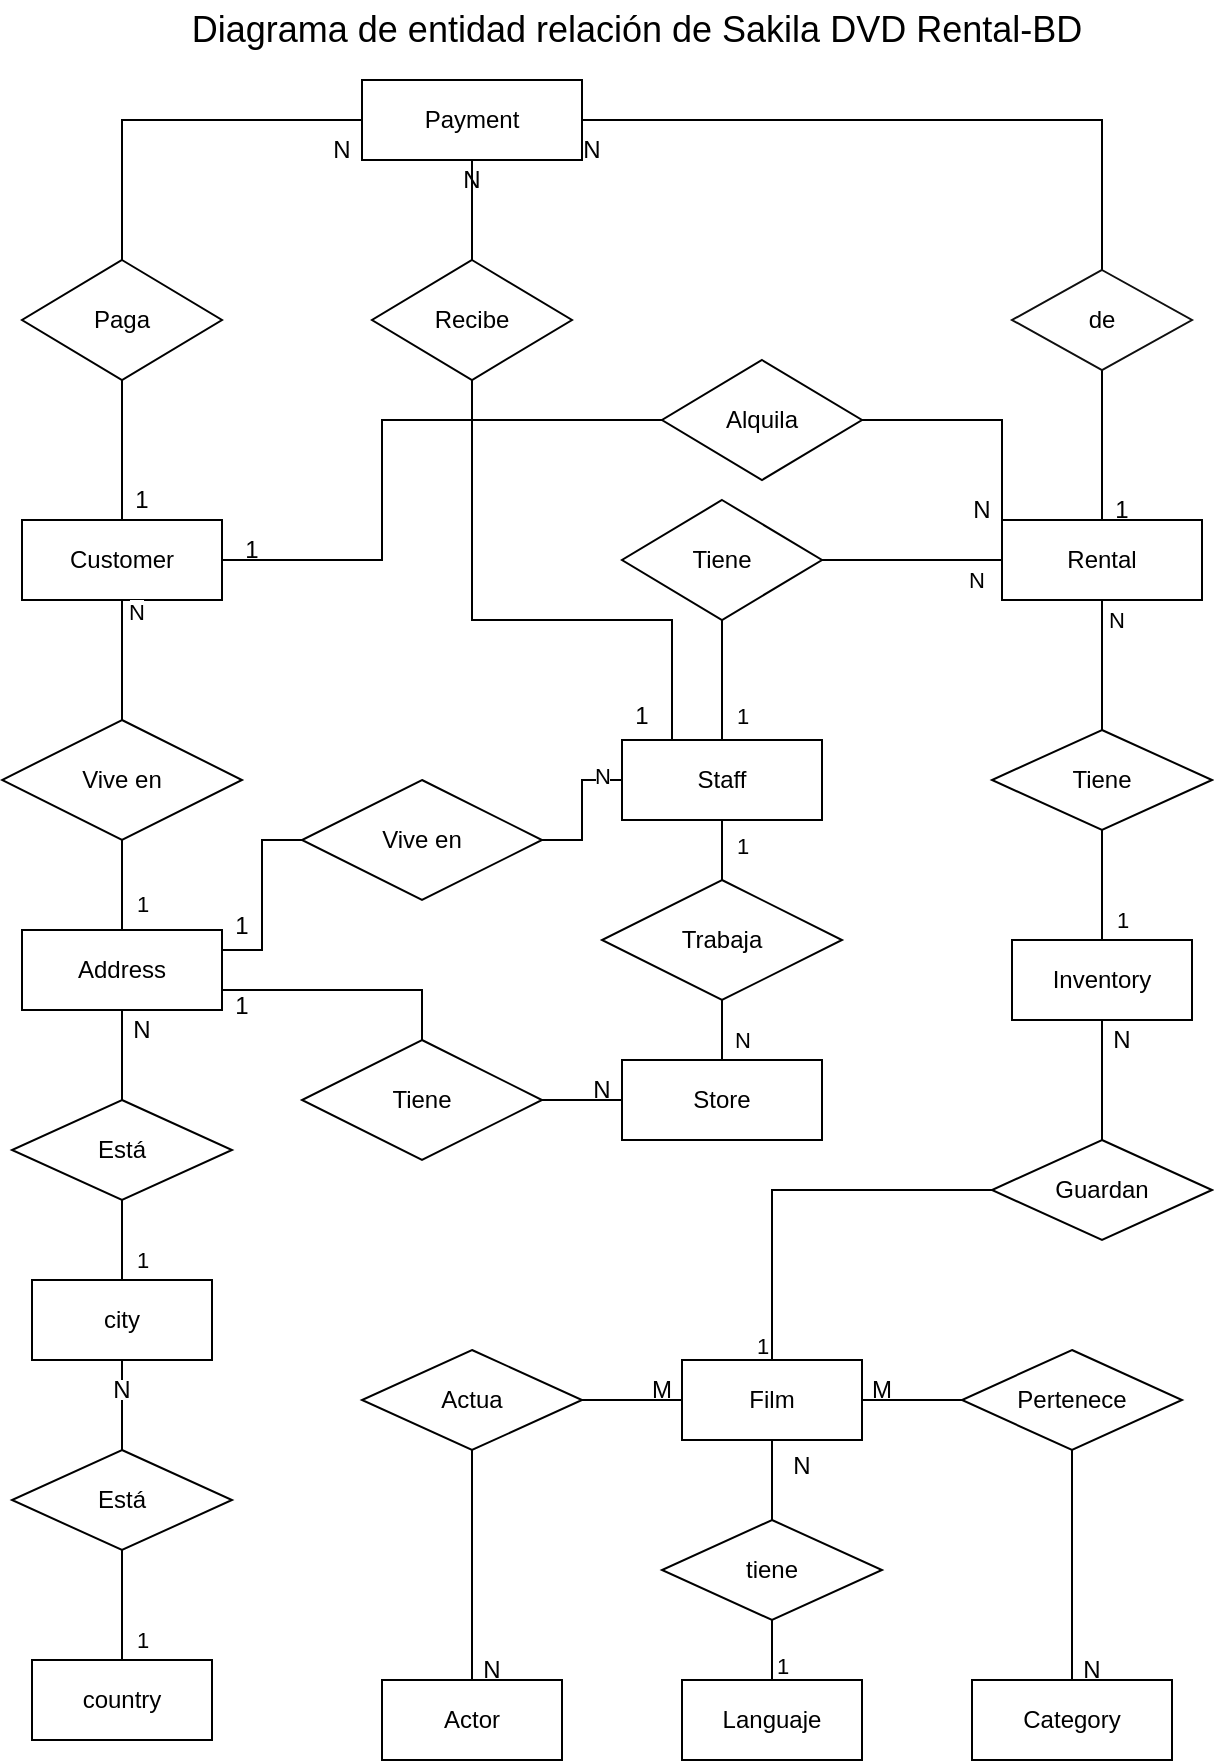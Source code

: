<mxfile version="21.3.7" type="google">
  <diagram id="R2lEEEUBdFMjLlhIrx00" name="Page-1">
    <mxGraphModel grid="1" page="1" gridSize="10" guides="1" tooltips="1" connect="1" arrows="1" fold="1" pageScale="1" pageWidth="850" pageHeight="1100" math="0" shadow="0" extFonts="Permanent Marker^https://fonts.googleapis.com/css?family=Permanent+Marker">
      <root>
        <mxCell id="0" />
        <mxCell id="1" parent="0" />
        <mxCell id="6pKmyGxvdpUdLlEuxZki-1" value="Rental" style="whiteSpace=wrap;html=1;align=center;" vertex="1" parent="1">
          <mxGeometry x="550" y="280" width="100" height="40" as="geometry" />
        </mxCell>
        <mxCell id="6ZyW0sAJE0HRgdwCqhg4-4" style="edgeStyle=orthogonalEdgeStyle;rounded=0;orthogonalLoop=1;jettySize=auto;html=1;entryX=0;entryY=0.5;entryDx=0;entryDy=0;endArrow=none;endFill=0;" edge="1" parent="1" source="6pKmyGxvdpUdLlEuxZki-7" target="6ZyW0sAJE0HRgdwCqhg4-5">
          <mxGeometry relative="1" as="geometry">
            <mxPoint x="300" y="240" as="targetPoint" />
            <Array as="points">
              <mxPoint x="240" y="300" />
              <mxPoint x="240" y="230" />
            </Array>
          </mxGeometry>
        </mxCell>
        <mxCell id="6ZyW0sAJE0HRgdwCqhg4-11" style="edgeStyle=orthogonalEdgeStyle;rounded=0;orthogonalLoop=1;jettySize=auto;html=1;endArrow=none;endFill=0;" edge="1" parent="1" source="6pKmyGxvdpUdLlEuxZki-7" target="6pKmyGxvdpUdLlEuxZki-33">
          <mxGeometry relative="1" as="geometry" />
        </mxCell>
        <mxCell id="6pKmyGxvdpUdLlEuxZki-7" value="Customer" style="whiteSpace=wrap;html=1;align=center;" vertex="1" parent="1">
          <mxGeometry x="60" y="280" width="100" height="40" as="geometry" />
        </mxCell>
        <mxCell id="6pKmyGxvdpUdLlEuxZki-13" value="" style="endArrow=none;html=1;rounded=0;entryX=0;entryY=0.5;entryDx=0;entryDy=0;exitX=1;exitY=0.5;exitDx=0;exitDy=0;" edge="1" parent="1" source="6ZyW0sAJE0HRgdwCqhg4-7" target="6pKmyGxvdpUdLlEuxZki-1">
          <mxGeometry relative="1" as="geometry">
            <mxPoint x="470" y="300" as="sourcePoint" />
            <mxPoint x="500" y="300" as="targetPoint" />
          </mxGeometry>
        </mxCell>
        <mxCell id="6pKmyGxvdpUdLlEuxZki-16" value="N" style="edgeLabel;html=1;align=center;verticalAlign=middle;resizable=0;points=[];" vertex="1" connectable="0" parent="6pKmyGxvdpUdLlEuxZki-13">
          <mxGeometry x="0.32" y="-1" relative="1" as="geometry">
            <mxPoint x="17" y="9" as="offset" />
          </mxGeometry>
        </mxCell>
        <mxCell id="hH_n0KKbAxWxpdyZoROu-49" value="N" style="edgeLabel;html=1;align=center;verticalAlign=middle;resizable=0;points=[];" vertex="1" connectable="0" parent="6pKmyGxvdpUdLlEuxZki-13">
          <mxGeometry x="0.32" y="-1" relative="1" as="geometry">
            <mxPoint x="87" y="29" as="offset" />
          </mxGeometry>
        </mxCell>
        <mxCell id="6ZyW0sAJE0HRgdwCqhg4-20" style="edgeStyle=orthogonalEdgeStyle;rounded=0;orthogonalLoop=1;jettySize=auto;html=1;entryX=1;entryY=0.5;entryDx=0;entryDy=0;endArrow=none;endFill=0;" edge="1" parent="1" source="6pKmyGxvdpUdLlEuxZki-22" target="VFMVXamjBh_9oBxiHtGt-1">
          <mxGeometry relative="1" as="geometry" />
        </mxCell>
        <mxCell id="6pKmyGxvdpUdLlEuxZki-22" value="Staff" style="whiteSpace=wrap;html=1;align=center;" vertex="1" parent="1">
          <mxGeometry x="360" y="390" width="100" height="40" as="geometry" />
        </mxCell>
        <mxCell id="6ZyW0sAJE0HRgdwCqhg4-12" style="edgeStyle=orthogonalEdgeStyle;rounded=0;orthogonalLoop=1;jettySize=auto;html=1;entryX=0.5;entryY=0;entryDx=0;entryDy=0;endArrow=none;endFill=0;" edge="1" parent="1" source="6pKmyGxvdpUdLlEuxZki-32" target="hH_n0KKbAxWxpdyZoROu-59">
          <mxGeometry relative="1" as="geometry" />
        </mxCell>
        <mxCell id="6pKmyGxvdpUdLlEuxZki-32" value="Address" style="whiteSpace=wrap;html=1;align=center;" vertex="1" parent="1">
          <mxGeometry x="60" y="485" width="100" height="40" as="geometry" />
        </mxCell>
        <mxCell id="6pKmyGxvdpUdLlEuxZki-33" value="Vive en" style="shape=rhombus;perimeter=rhombusPerimeter;whiteSpace=wrap;html=1;align=center;" vertex="1" parent="1">
          <mxGeometry x="50" y="380" width="120" height="60" as="geometry" />
        </mxCell>
        <mxCell id="6pKmyGxvdpUdLlEuxZki-37" value="1" style="endArrow=none;html=1;rounded=0;entryX=0.5;entryY=1;entryDx=0;entryDy=0;exitX=0.5;exitY=0;exitDx=0;exitDy=0;" edge="1" parent="1" source="6pKmyGxvdpUdLlEuxZki-32" target="6pKmyGxvdpUdLlEuxZki-33">
          <mxGeometry x="-0.429" y="-10" relative="1" as="geometry">
            <mxPoint x="-320" y="430" as="sourcePoint" />
            <mxPoint x="-160" y="430" as="targetPoint" />
            <mxPoint as="offset" />
          </mxGeometry>
        </mxCell>
        <mxCell id="6ZyW0sAJE0HRgdwCqhg4-19" style="edgeStyle=orthogonalEdgeStyle;rounded=0;orthogonalLoop=1;jettySize=auto;html=1;entryX=1;entryY=0.5;entryDx=0;entryDy=0;endArrow=none;endFill=0;" edge="1" parent="1" source="6pKmyGxvdpUdLlEuxZki-47" target="6pKmyGxvdpUdLlEuxZki-69">
          <mxGeometry relative="1" as="geometry" />
        </mxCell>
        <mxCell id="6pKmyGxvdpUdLlEuxZki-47" value="Store" style="whiteSpace=wrap;html=1;align=center;" vertex="1" parent="1">
          <mxGeometry x="360" y="550" width="100" height="40" as="geometry" />
        </mxCell>
        <mxCell id="6pKmyGxvdpUdLlEuxZki-60" value="" style="endArrow=none;html=1;rounded=0;entryX=0.5;entryY=1;entryDx=0;entryDy=0;exitX=0.5;exitY=0;exitDx=0;exitDy=0;" edge="1" parent="1" source="6pKmyGxvdpUdLlEuxZki-22">
          <mxGeometry relative="1" as="geometry">
            <mxPoint x="410" y="390" as="sourcePoint" />
            <mxPoint x="410" y="330" as="targetPoint" />
          </mxGeometry>
        </mxCell>
        <mxCell id="6pKmyGxvdpUdLlEuxZki-64" value="1" style="edgeLabel;html=1;align=center;verticalAlign=middle;resizable=0;points=[];" vertex="1" connectable="0" parent="6pKmyGxvdpUdLlEuxZki-60">
          <mxGeometry x="-0.374" y="2" relative="1" as="geometry">
            <mxPoint x="12" y="7" as="offset" />
          </mxGeometry>
        </mxCell>
        <mxCell id="hH_n0KKbAxWxpdyZoROu-42" value="1" style="edgeLabel;html=1;align=center;verticalAlign=middle;resizable=0;points=[];" vertex="1" connectable="0" parent="6pKmyGxvdpUdLlEuxZki-60">
          <mxGeometry x="-0.374" y="2" relative="1" as="geometry">
            <mxPoint x="32" y="482" as="offset" />
          </mxGeometry>
        </mxCell>
        <mxCell id="hH_n0KKbAxWxpdyZoROu-48" value="1" style="edgeLabel;html=1;align=center;verticalAlign=middle;resizable=0;points=[];" vertex="1" connectable="0" parent="6pKmyGxvdpUdLlEuxZki-60">
          <mxGeometry x="-0.374" y="2" relative="1" as="geometry">
            <mxPoint x="202" y="109" as="offset" />
          </mxGeometry>
        </mxCell>
        <mxCell id="hH_n0KKbAxWxpdyZoROu-52" value="1" style="edgeLabel;html=1;align=center;verticalAlign=middle;resizable=0;points=[];" vertex="1" connectable="0" parent="6pKmyGxvdpUdLlEuxZki-60">
          <mxGeometry x="-0.374" y="2" relative="1" as="geometry">
            <mxPoint x="22" y="322" as="offset" />
          </mxGeometry>
        </mxCell>
        <mxCell id="hH_n0KKbAxWxpdyZoROu-64" value="1" style="edgeLabel;html=1;align=center;verticalAlign=middle;resizable=0;points=[];" vertex="1" connectable="0" parent="6pKmyGxvdpUdLlEuxZki-60">
          <mxGeometry x="-0.374" y="2" relative="1" as="geometry">
            <mxPoint x="-288" y="279" as="offset" />
          </mxGeometry>
        </mxCell>
        <mxCell id="hH_n0KKbAxWxpdyZoROu-75" value="1" style="edgeLabel;html=1;align=center;verticalAlign=middle;resizable=0;points=[];" vertex="1" connectable="0" parent="6pKmyGxvdpUdLlEuxZki-60">
          <mxGeometry x="-0.374" y="2" relative="1" as="geometry">
            <mxPoint x="-288" y="469" as="offset" />
          </mxGeometry>
        </mxCell>
        <mxCell id="6pKmyGxvdpUdLlEuxZki-65" value="Trabaja" style="shape=rhombus;perimeter=rhombusPerimeter;whiteSpace=wrap;html=1;align=center;" vertex="1" parent="1">
          <mxGeometry x="350" y="460" width="120" height="60" as="geometry" />
        </mxCell>
        <mxCell id="6pKmyGxvdpUdLlEuxZki-66" value="1" style="endArrow=none;html=1;rounded=0;exitX=0.5;exitY=1;exitDx=0;exitDy=0;entryX=0.5;entryY=0;entryDx=0;entryDy=0;" edge="1" parent="1" source="6pKmyGxvdpUdLlEuxZki-22" target="6pKmyGxvdpUdLlEuxZki-65">
          <mxGeometry x="-0.143" y="10" relative="1" as="geometry">
            <mxPoint x="510" y="470" as="sourcePoint" />
            <mxPoint x="670" y="470" as="targetPoint" />
            <mxPoint as="offset" />
          </mxGeometry>
        </mxCell>
        <mxCell id="6pKmyGxvdpUdLlEuxZki-67" value="N" style="endArrow=none;html=1;rounded=0;entryX=0.5;entryY=0;entryDx=0;entryDy=0;exitX=0.5;exitY=1;exitDx=0;exitDy=0;" edge="1" parent="1" source="6pKmyGxvdpUdLlEuxZki-65" target="6pKmyGxvdpUdLlEuxZki-47">
          <mxGeometry x="0.333" y="10" relative="1" as="geometry">
            <mxPoint x="410" y="530" as="sourcePoint" />
            <mxPoint x="670" y="470" as="targetPoint" />
            <mxPoint as="offset" />
          </mxGeometry>
        </mxCell>
        <mxCell id="6ZyW0sAJE0HRgdwCqhg4-18" style="edgeStyle=orthogonalEdgeStyle;rounded=0;orthogonalLoop=1;jettySize=auto;html=1;entryX=1;entryY=0.75;entryDx=0;entryDy=0;endArrow=none;endFill=0;" edge="1" parent="1" source="6pKmyGxvdpUdLlEuxZki-69" target="6pKmyGxvdpUdLlEuxZki-32">
          <mxGeometry relative="1" as="geometry">
            <Array as="points">
              <mxPoint x="260" y="515" />
            </Array>
          </mxGeometry>
        </mxCell>
        <mxCell id="6pKmyGxvdpUdLlEuxZki-69" value="Tiene" style="shape=rhombus;perimeter=rhombusPerimeter;whiteSpace=wrap;html=1;align=center;" vertex="1" parent="1">
          <mxGeometry x="200" y="540" width="120" height="60" as="geometry" />
        </mxCell>
        <mxCell id="6ZyW0sAJE0HRgdwCqhg4-1" style="edgeStyle=orthogonalEdgeStyle;rounded=0;orthogonalLoop=1;jettySize=auto;html=1;entryX=0.5;entryY=0;entryDx=0;entryDy=0;endArrow=none;endFill=0;" edge="1" parent="1" source="hH_n0KKbAxWxpdyZoROu-1" target="hH_n0KKbAxWxpdyZoROu-12">
          <mxGeometry relative="1" as="geometry" />
        </mxCell>
        <mxCell id="6ZyW0sAJE0HRgdwCqhg4-9" style="edgeStyle=orthogonalEdgeStyle;rounded=0;orthogonalLoop=1;jettySize=auto;html=1;entryX=0.5;entryY=0;entryDx=0;entryDy=0;endArrow=none;endFill=0;" edge="1" parent="1" source="hH_n0KKbAxWxpdyZoROu-1" target="hH_n0KKbAxWxpdyZoROu-7">
          <mxGeometry relative="1" as="geometry" />
        </mxCell>
        <mxCell id="hH_n0KKbAxWxpdyZoROu-1" value="Payment" style="rounded=0;whiteSpace=wrap;html=1;" vertex="1" parent="1">
          <mxGeometry x="230" y="60" width="110" height="40" as="geometry" />
        </mxCell>
        <mxCell id="hH_n0KKbAxWxpdyZoROu-4" value="1" style="text;html=1;strokeColor=none;fillColor=none;align=center;verticalAlign=middle;whiteSpace=wrap;rounded=0;" vertex="1" parent="1">
          <mxGeometry x="110" y="260" width="20" height="20" as="geometry" />
        </mxCell>
        <mxCell id="hH_n0KKbAxWxpdyZoROu-5" value="N" style="text;html=1;strokeColor=none;fillColor=none;align=center;verticalAlign=middle;whiteSpace=wrap;rounded=0;" vertex="1" parent="1">
          <mxGeometry x="270" y="100" width="30" height="20" as="geometry" />
        </mxCell>
        <mxCell id="6ZyW0sAJE0HRgdwCqhg4-10" style="edgeStyle=orthogonalEdgeStyle;rounded=0;orthogonalLoop=1;jettySize=auto;html=1;endArrow=none;endFill=0;" edge="1" parent="1" source="hH_n0KKbAxWxpdyZoROu-7" target="6pKmyGxvdpUdLlEuxZki-7">
          <mxGeometry relative="1" as="geometry" />
        </mxCell>
        <mxCell id="hH_n0KKbAxWxpdyZoROu-7" value="Paga" style="rhombus;whiteSpace=wrap;html=1;" vertex="1" parent="1">
          <mxGeometry x="60" y="150" width="100" height="60" as="geometry" />
        </mxCell>
        <mxCell id="hH_n0KKbAxWxpdyZoROu-10" value="1" style="text;html=1;strokeColor=none;fillColor=none;align=center;verticalAlign=middle;whiteSpace=wrap;rounded=0;" vertex="1" parent="1">
          <mxGeometry x="360" y="370" width="20" height="15" as="geometry" />
        </mxCell>
        <mxCell id="hH_n0KKbAxWxpdyZoROu-11" value="N" style="text;html=1;strokeColor=none;fillColor=none;align=center;verticalAlign=middle;whiteSpace=wrap;rounded=0;" vertex="1" parent="1">
          <mxGeometry x="530" y="270" width="20" height="10" as="geometry" />
        </mxCell>
        <mxCell id="6ZyW0sAJE0HRgdwCqhg4-3" style="edgeStyle=orthogonalEdgeStyle;rounded=0;orthogonalLoop=1;jettySize=auto;html=1;endArrow=none;endFill=0;" edge="1" parent="1" source="hH_n0KKbAxWxpdyZoROu-12" target="6pKmyGxvdpUdLlEuxZki-1">
          <mxGeometry relative="1" as="geometry" />
        </mxCell>
        <mxCell id="hH_n0KKbAxWxpdyZoROu-12" value="de" style="rhombus;whiteSpace=wrap;html=1;strokeColor=#0F0F0F;" vertex="1" parent="1">
          <mxGeometry x="555" y="155" width="90" height="50" as="geometry" />
        </mxCell>
        <mxCell id="hH_n0KKbAxWxpdyZoROu-15" value="" style="endArrow=none;html=1;rounded=0;entryX=0.5;entryY=0;entryDx=0;entryDy=0;exitX=0.5;exitY=0;exitDx=0;exitDy=0;" edge="1" parent="1" source="hH_n0KKbAxWxpdyZoROu-5" target="hH_n0KKbAxWxpdyZoROu-13">
          <mxGeometry width="50" height="50" relative="1" as="geometry">
            <mxPoint x="260" y="210" as="sourcePoint" />
            <mxPoint x="550" y="280" as="targetPoint" />
            <Array as="points" />
          </mxGeometry>
        </mxCell>
        <mxCell id="6ZyW0sAJE0HRgdwCqhg4-8" style="edgeStyle=orthogonalEdgeStyle;rounded=0;orthogonalLoop=1;jettySize=auto;html=1;endArrow=none;endFill=0;entryX=0.25;entryY=0;entryDx=0;entryDy=0;exitX=0.5;exitY=1;exitDx=0;exitDy=0;" edge="1" parent="1" source="hH_n0KKbAxWxpdyZoROu-13" target="6pKmyGxvdpUdLlEuxZki-22">
          <mxGeometry relative="1" as="geometry">
            <mxPoint x="380" y="380" as="targetPoint" />
            <Array as="points">
              <mxPoint x="285" y="330" />
              <mxPoint x="385" y="330" />
            </Array>
          </mxGeometry>
        </mxCell>
        <mxCell id="hH_n0KKbAxWxpdyZoROu-13" value="Recibe" style="rhombus;whiteSpace=wrap;html=1;" vertex="1" parent="1">
          <mxGeometry x="235" y="150" width="100" height="60" as="geometry" />
        </mxCell>
        <mxCell id="hH_n0KKbAxWxpdyZoROu-18" value="N" style="text;html=1;strokeColor=none;fillColor=none;align=center;verticalAlign=middle;whiteSpace=wrap;rounded=0;" vertex="1" parent="1">
          <mxGeometry x="340" y="80" width="10" height="30" as="geometry" />
        </mxCell>
        <mxCell id="hH_n0KKbAxWxpdyZoROu-19" value="N" style="text;html=1;strokeColor=none;fillColor=none;align=center;verticalAlign=middle;whiteSpace=wrap;rounded=0;" vertex="1" parent="1">
          <mxGeometry x="210" y="90" width="20" height="10" as="geometry" />
        </mxCell>
        <mxCell id="hH_n0KKbAxWxpdyZoROu-20" value="Actor" style="rounded=0;whiteSpace=wrap;html=1;" vertex="1" parent="1">
          <mxGeometry x="240" y="860" width="90" height="40" as="geometry" />
        </mxCell>
        <mxCell id="6ZyW0sAJE0HRgdwCqhg4-23" style="edgeStyle=orthogonalEdgeStyle;rounded=0;orthogonalLoop=1;jettySize=auto;html=1;endArrow=none;endFill=0;" edge="1" parent="1" source="hH_n0KKbAxWxpdyZoROu-25" target="hH_n0KKbAxWxpdyZoROu-35">
          <mxGeometry relative="1" as="geometry" />
        </mxCell>
        <mxCell id="hH_n0KKbAxWxpdyZoROu-25" value="Film" style="rounded=0;whiteSpace=wrap;html=1;" vertex="1" parent="1">
          <mxGeometry x="390" y="700" width="90" height="40" as="geometry" />
        </mxCell>
        <mxCell id="hH_n0KKbAxWxpdyZoROu-26" value="" style="endArrow=none;html=1;rounded=0;exitX=1;exitY=0.5;exitDx=0;exitDy=0;entryX=0;entryY=0.5;entryDx=0;entryDy=0;" edge="1" parent="1" source="hH_n0KKbAxWxpdyZoROu-31" target="hH_n0KKbAxWxpdyZoROu-25">
          <mxGeometry width="50" height="50" relative="1" as="geometry">
            <mxPoint x="330" y="730" as="sourcePoint" />
            <mxPoint x="380" y="680" as="targetPoint" />
          </mxGeometry>
        </mxCell>
        <mxCell id="hH_n0KKbAxWxpdyZoROu-27" value="N" style="text;html=1;strokeColor=none;fillColor=none;align=center;verticalAlign=middle;whiteSpace=wrap;rounded=0;" vertex="1" parent="1">
          <mxGeometry x="280" y="850" width="30" height="10" as="geometry" />
        </mxCell>
        <mxCell id="hH_n0KKbAxWxpdyZoROu-28" value="M" style="text;html=1;strokeColor=none;fillColor=none;align=center;verticalAlign=middle;whiteSpace=wrap;rounded=0;" vertex="1" parent="1">
          <mxGeometry x="370" y="710" width="20" height="10" as="geometry" />
        </mxCell>
        <mxCell id="hH_n0KKbAxWxpdyZoROu-30" value="Category" style="rounded=0;whiteSpace=wrap;html=1;" vertex="1" parent="1">
          <mxGeometry x="535" y="860" width="100" height="40" as="geometry" />
        </mxCell>
        <mxCell id="hH_n0KKbAxWxpdyZoROu-32" value="" style="endArrow=none;html=1;rounded=0;exitX=0.5;exitY=0;exitDx=0;exitDy=0;entryX=0.5;entryY=1;entryDx=0;entryDy=0;" edge="1" parent="1" source="hH_n0KKbAxWxpdyZoROu-20" target="hH_n0KKbAxWxpdyZoROu-31">
          <mxGeometry width="50" height="50" relative="1" as="geometry">
            <mxPoint x="170" y="720" as="sourcePoint" />
            <mxPoint x="390" y="720" as="targetPoint" />
          </mxGeometry>
        </mxCell>
        <mxCell id="hH_n0KKbAxWxpdyZoROu-31" value="Actua" style="rhombus;whiteSpace=wrap;html=1;" vertex="1" parent="1">
          <mxGeometry x="230" y="695" width="110" height="50" as="geometry" />
        </mxCell>
        <mxCell id="6ZyW0sAJE0HRgdwCqhg4-24" style="edgeStyle=orthogonalEdgeStyle;rounded=0;orthogonalLoop=1;jettySize=auto;html=1;endArrow=none;endFill=0;" edge="1" parent="1" source="hH_n0KKbAxWxpdyZoROu-35" target="hH_n0KKbAxWxpdyZoROu-30">
          <mxGeometry relative="1" as="geometry" />
        </mxCell>
        <mxCell id="hH_n0KKbAxWxpdyZoROu-35" value="Pertenece" style="rhombus;whiteSpace=wrap;html=1;" vertex="1" parent="1">
          <mxGeometry x="530" y="695" width="110" height="50" as="geometry" />
        </mxCell>
        <mxCell id="hH_n0KKbAxWxpdyZoROu-37" value="Languaje" style="rounded=0;whiteSpace=wrap;html=1;" vertex="1" parent="1">
          <mxGeometry x="390" y="860" width="90" height="40" as="geometry" />
        </mxCell>
        <mxCell id="hH_n0KKbAxWxpdyZoROu-38" value="" style="endArrow=none;html=1;rounded=0;exitX=0.5;exitY=0;exitDx=0;exitDy=0;entryX=0.5;entryY=1;entryDx=0;entryDy=0;" edge="1" parent="1" source="hH_n0KKbAxWxpdyZoROu-45" target="hH_n0KKbAxWxpdyZoROu-25">
          <mxGeometry width="50" height="50" relative="1" as="geometry">
            <mxPoint x="330" y="730" as="sourcePoint" />
            <mxPoint x="380" y="680" as="targetPoint" />
          </mxGeometry>
        </mxCell>
        <mxCell id="hH_n0KKbAxWxpdyZoROu-39" value="N" style="text;html=1;strokeColor=none;fillColor=none;align=center;verticalAlign=middle;whiteSpace=wrap;rounded=0;" vertex="1" parent="1">
          <mxGeometry x="440" y="740" width="20" height="25" as="geometry" />
        </mxCell>
        <mxCell id="hH_n0KKbAxWxpdyZoROu-43" value="Inventory" style="rounded=0;whiteSpace=wrap;html=1;" vertex="1" parent="1">
          <mxGeometry x="555" y="490" width="90" height="40" as="geometry" />
        </mxCell>
        <mxCell id="hH_n0KKbAxWxpdyZoROu-44" value="" style="endArrow=none;html=1;rounded=0;entryX=0.5;entryY=1;entryDx=0;entryDy=0;exitX=0.5;exitY=0;exitDx=0;exitDy=0;" edge="1" parent="1" source="hH_n0KKbAxWxpdyZoROu-43" target="6pKmyGxvdpUdLlEuxZki-1">
          <mxGeometry width="50" height="50" relative="1" as="geometry">
            <mxPoint x="330" y="530" as="sourcePoint" />
            <mxPoint x="380" y="480" as="targetPoint" />
          </mxGeometry>
        </mxCell>
        <mxCell id="hH_n0KKbAxWxpdyZoROu-46" value="" style="endArrow=none;html=1;rounded=0;exitX=0.5;exitY=0;exitDx=0;exitDy=0;entryX=0.5;entryY=1;entryDx=0;entryDy=0;" edge="1" parent="1" source="hH_n0KKbAxWxpdyZoROu-37" target="hH_n0KKbAxWxpdyZoROu-45">
          <mxGeometry width="50" height="50" relative="1" as="geometry">
            <mxPoint x="435" y="860" as="sourcePoint" />
            <mxPoint x="435" y="740" as="targetPoint" />
          </mxGeometry>
        </mxCell>
        <mxCell id="hH_n0KKbAxWxpdyZoROu-45" value="tiene" style="rhombus;whiteSpace=wrap;html=1;" vertex="1" parent="1">
          <mxGeometry x="380" y="780" width="110" height="50" as="geometry" />
        </mxCell>
        <mxCell id="hH_n0KKbAxWxpdyZoROu-47" value="Tiene" style="rhombus;whiteSpace=wrap;html=1;" vertex="1" parent="1">
          <mxGeometry x="545" y="385" width="110" height="50" as="geometry" />
        </mxCell>
        <mxCell id="hH_n0KKbAxWxpdyZoROu-50" value="" style="endArrow=none;html=1;rounded=0;entryX=0.5;entryY=1;entryDx=0;entryDy=0;exitX=0.5;exitY=0;exitDx=0;exitDy=0;" edge="1" parent="1" source="hH_n0KKbAxWxpdyZoROu-54" target="hH_n0KKbAxWxpdyZoROu-43">
          <mxGeometry width="50" height="50" relative="1" as="geometry">
            <mxPoint x="330" y="630" as="sourcePoint" />
            <mxPoint x="380" y="580" as="targetPoint" />
            <Array as="points">
              <mxPoint x="600" y="580" />
            </Array>
          </mxGeometry>
        </mxCell>
        <mxCell id="hH_n0KKbAxWxpdyZoROu-51" value="N" style="text;html=1;strokeColor=none;fillColor=none;align=center;verticalAlign=middle;whiteSpace=wrap;rounded=0;" vertex="1" parent="1">
          <mxGeometry x="600" y="535" width="20" height="10" as="geometry" />
        </mxCell>
        <mxCell id="hH_n0KKbAxWxpdyZoROu-53" value="M" style="text;html=1;strokeColor=none;fillColor=none;align=center;verticalAlign=middle;whiteSpace=wrap;rounded=0;" vertex="1" parent="1">
          <mxGeometry x="480" y="710" width="20" height="10" as="geometry" />
        </mxCell>
        <mxCell id="6ZyW0sAJE0HRgdwCqhg4-22" style="edgeStyle=orthogonalEdgeStyle;rounded=0;orthogonalLoop=1;jettySize=auto;html=1;entryX=0.5;entryY=0;entryDx=0;entryDy=0;endArrow=none;endFill=0;" edge="1" parent="1" source="hH_n0KKbAxWxpdyZoROu-54" target="hH_n0KKbAxWxpdyZoROu-25">
          <mxGeometry relative="1" as="geometry" />
        </mxCell>
        <mxCell id="hH_n0KKbAxWxpdyZoROu-54" value="Guardan" style="rhombus;whiteSpace=wrap;html=1;" vertex="1" parent="1">
          <mxGeometry x="545" y="590" width="110" height="50" as="geometry" />
        </mxCell>
        <mxCell id="6ZyW0sAJE0HRgdwCqhg4-13" style="edgeStyle=orthogonalEdgeStyle;rounded=0;orthogonalLoop=1;jettySize=auto;html=1;entryX=0.5;entryY=0;entryDx=0;entryDy=0;endArrow=none;endFill=0;" edge="1" parent="1" source="hH_n0KKbAxWxpdyZoROu-59" target="hH_n0KKbAxWxpdyZoROu-61">
          <mxGeometry relative="1" as="geometry" />
        </mxCell>
        <mxCell id="hH_n0KKbAxWxpdyZoROu-59" value="Está" style="rhombus;whiteSpace=wrap;html=1;" vertex="1" parent="1">
          <mxGeometry x="55" y="570" width="110" height="50" as="geometry" />
        </mxCell>
        <mxCell id="hH_n0KKbAxWxpdyZoROu-62" value="" style="endArrow=none;html=1;rounded=0;" edge="1" parent="1" target="hH_n0KKbAxWxpdyZoROu-61">
          <mxGeometry width="50" height="50" relative="1" as="geometry">
            <mxPoint x="80" y="680" as="sourcePoint" />
            <mxPoint x="80" y="510" as="targetPoint" />
          </mxGeometry>
        </mxCell>
        <mxCell id="hH_n0KKbAxWxpdyZoROu-61" value="city" style="rounded=0;whiteSpace=wrap;html=1;" vertex="1" parent="1">
          <mxGeometry x="65" y="660" width="90" height="40" as="geometry" />
        </mxCell>
        <mxCell id="hH_n0KKbAxWxpdyZoROu-63" value="N" style="text;html=1;strokeColor=none;fillColor=none;align=center;verticalAlign=middle;whiteSpace=wrap;rounded=0;" vertex="1" parent="1">
          <mxGeometry x="110" y="530" width="20" height="10" as="geometry" />
        </mxCell>
        <mxCell id="hH_n0KKbAxWxpdyZoROu-65" value="country" style="rounded=0;whiteSpace=wrap;html=1;" vertex="1" parent="1">
          <mxGeometry x="65" y="850" width="90" height="40" as="geometry" />
        </mxCell>
        <mxCell id="6ZyW0sAJE0HRgdwCqhg4-15" style="edgeStyle=orthogonalEdgeStyle;rounded=0;orthogonalLoop=1;jettySize=auto;html=1;entryX=0.5;entryY=0;entryDx=0;entryDy=0;endArrow=none;endFill=0;" edge="1" parent="1" source="hH_n0KKbAxWxpdyZoROu-66" target="hH_n0KKbAxWxpdyZoROu-65">
          <mxGeometry relative="1" as="geometry" />
        </mxCell>
        <mxCell id="hH_n0KKbAxWxpdyZoROu-66" value="Está " style="rhombus;whiteSpace=wrap;html=1;" vertex="1" parent="1">
          <mxGeometry x="55" y="745" width="110" height="50" as="geometry" />
        </mxCell>
        <mxCell id="hH_n0KKbAxWxpdyZoROu-68" value="" style="endArrow=none;html=1;rounded=0;entryX=0.5;entryY=1;entryDx=0;entryDy=0;exitX=0.5;exitY=0;exitDx=0;exitDy=0;" edge="1" parent="1" source="hH_n0KKbAxWxpdyZoROu-74" target="hH_n0KKbAxWxpdyZoROu-61">
          <mxGeometry width="50" height="50" relative="1" as="geometry">
            <mxPoint x="80" y="740" as="sourcePoint" />
            <mxPoint x="85" y="695" as="targetPoint" />
          </mxGeometry>
        </mxCell>
        <mxCell id="6ZyW0sAJE0HRgdwCqhg4-21" style="edgeStyle=orthogonalEdgeStyle;rounded=0;orthogonalLoop=1;jettySize=auto;html=1;entryX=1;entryY=0.25;entryDx=0;entryDy=0;endArrow=none;endFill=0;" edge="1" parent="1" source="VFMVXamjBh_9oBxiHtGt-1" target="6pKmyGxvdpUdLlEuxZki-32">
          <mxGeometry relative="1" as="geometry" />
        </mxCell>
        <mxCell id="VFMVXamjBh_9oBxiHtGt-1" value="Vive en" style="shape=rhombus;perimeter=rhombusPerimeter;whiteSpace=wrap;html=1;align=center;" vertex="1" parent="1">
          <mxGeometry x="200" y="410" width="120" height="60" as="geometry" />
        </mxCell>
        <mxCell id="6ZyW0sAJE0HRgdwCqhg4-6" style="edgeStyle=orthogonalEdgeStyle;rounded=0;orthogonalLoop=1;jettySize=auto;html=1;entryX=0;entryY=0;entryDx=0;entryDy=0;endArrow=none;endFill=0;" edge="1" parent="1" source="6ZyW0sAJE0HRgdwCqhg4-5" target="6pKmyGxvdpUdLlEuxZki-1">
          <mxGeometry relative="1" as="geometry" />
        </mxCell>
        <mxCell id="6ZyW0sAJE0HRgdwCqhg4-5" value="Alquila" style="rhombus;whiteSpace=wrap;html=1;" vertex="1" parent="1">
          <mxGeometry x="380" y="200" width="100" height="60" as="geometry" />
        </mxCell>
        <mxCell id="6ZyW0sAJE0HRgdwCqhg4-7" value="Tiene" style="rhombus;whiteSpace=wrap;html=1;" vertex="1" parent="1">
          <mxGeometry x="360" y="270" width="100" height="60" as="geometry" />
        </mxCell>
        <mxCell id="6ZyW0sAJE0HRgdwCqhg4-17" value="" style="endArrow=none;html=1;rounded=0;entryX=0.5;entryY=1;entryDx=0;entryDy=0;exitX=0.5;exitY=0;exitDx=0;exitDy=0;" edge="1" parent="1" source="hH_n0KKbAxWxpdyZoROu-66" target="hH_n0KKbAxWxpdyZoROu-74">
          <mxGeometry width="50" height="50" relative="1" as="geometry">
            <mxPoint x="110" y="745" as="sourcePoint" />
            <mxPoint x="110" y="700" as="targetPoint" />
          </mxGeometry>
        </mxCell>
        <mxCell id="hH_n0KKbAxWxpdyZoROu-74" value="N" style="text;html=1;strokeColor=none;fillColor=none;align=center;verticalAlign=middle;whiteSpace=wrap;rounded=0;" vertex="1" parent="1">
          <mxGeometry x="100" y="710" width="20" height="10" as="geometry" />
        </mxCell>
        <mxCell id="ZiwtpalDFUC6WkPLmccz-1" value="1" style="text;html=1;strokeColor=none;fillColor=none;align=center;verticalAlign=middle;whiteSpace=wrap;rounded=0;" vertex="1" parent="1">
          <mxGeometry x="600" y="270" width="20" height="10" as="geometry" />
        </mxCell>
        <mxCell id="ZiwtpalDFUC6WkPLmccz-4" value="1" style="text;html=1;strokeColor=none;fillColor=none;align=center;verticalAlign=middle;whiteSpace=wrap;rounded=0;" vertex="1" parent="1">
          <mxGeometry x="165" y="290" width="20" height="10" as="geometry" />
        </mxCell>
        <mxCell id="ZiwtpalDFUC6WkPLmccz-6" value="N" style="edgeLabel;html=1;align=center;verticalAlign=middle;resizable=0;points=[];" connectable="0" vertex="1" parent="1">
          <mxGeometry x="155" y="300" as="geometry">
            <mxPoint x="-38" y="26" as="offset" />
          </mxGeometry>
        </mxCell>
        <mxCell id="ZiwtpalDFUC6WkPLmccz-12" value="N" style="edgeLabel;html=1;align=center;verticalAlign=middle;resizable=0;points=[];" connectable="0" vertex="1" parent="1">
          <mxGeometry x="546" y="320" as="geometry">
            <mxPoint x="-196" y="88" as="offset" />
          </mxGeometry>
        </mxCell>
        <mxCell id="ZiwtpalDFUC6WkPLmccz-17" value="1" style="text;html=1;strokeColor=none;fillColor=none;align=center;verticalAlign=middle;whiteSpace=wrap;rounded=0;" vertex="1" parent="1">
          <mxGeometry x="160" y="475" width="20" height="15" as="geometry" />
        </mxCell>
        <mxCell id="ZiwtpalDFUC6WkPLmccz-20" value="N" style="text;html=1;strokeColor=none;fillColor=none;align=center;verticalAlign=middle;whiteSpace=wrap;rounded=0;" vertex="1" parent="1">
          <mxGeometry x="340" y="560" width="20" height="10" as="geometry" />
        </mxCell>
        <mxCell id="ZiwtpalDFUC6WkPLmccz-23" value="1" style="text;html=1;strokeColor=none;fillColor=none;align=center;verticalAlign=middle;whiteSpace=wrap;rounded=0;" vertex="1" parent="1">
          <mxGeometry x="160" y="515" width="20" height="15" as="geometry" />
        </mxCell>
        <mxCell id="ZiwtpalDFUC6WkPLmccz-24" value="N" style="text;html=1;strokeColor=none;fillColor=none;align=center;verticalAlign=middle;whiteSpace=wrap;rounded=0;" vertex="1" parent="1">
          <mxGeometry x="580" y="850" width="30" height="10" as="geometry" />
        </mxCell>
        <mxCell id="3TIMr4Warc-0G4FnU6fr-1" value="&lt;font style=&quot;font-size: 18px;&quot;&gt;Diagrama de entidad relación de&amp;nbsp;Sakila DVD Rental-BD&amp;nbsp;&lt;/font&gt;" style="text;html=1;strokeColor=none;fillColor=none;align=center;verticalAlign=middle;whiteSpace=wrap;rounded=0;" vertex="1" parent="1">
          <mxGeometry x="130" y="20" width="480" height="30" as="geometry" />
        </mxCell>
      </root>
    </mxGraphModel>
  </diagram>
</mxfile>
